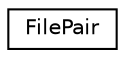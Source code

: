 digraph "类继承关系图"
{
 // INTERACTIVE_SVG=YES
 // LATEX_PDF_SIZE
  edge [fontname="Helvetica",fontsize="10",labelfontname="Helvetica",labelfontsize="10"];
  node [fontname="Helvetica",fontsize="10",shape=record];
  rankdir="LR";
  Node0 [label="FilePair",height=0.2,width=0.4,color="black", fillcolor="white", style="filled",URL="$d2/d31/class_file_pair.html",tooltip="Class representing a pair of FileDef objects"];
}
